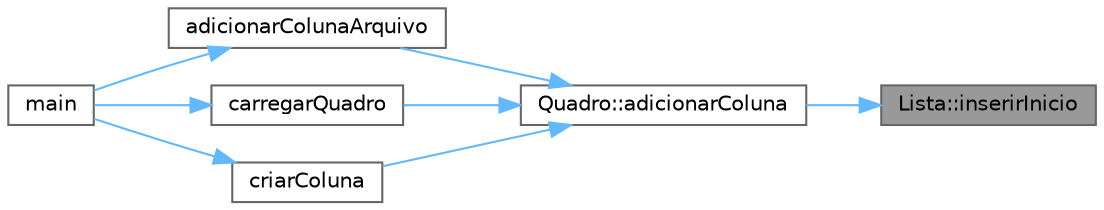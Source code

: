 digraph "Lista::inserirInicio"
{
 // INTERACTIVE_SVG=YES
 // LATEX_PDF_SIZE
  bgcolor="transparent";
  edge [fontname=Helvetica,fontsize=10,labelfontname=Helvetica,labelfontsize=10];
  node [fontname=Helvetica,fontsize=10,shape=box,height=0.2,width=0.4];
  rankdir="RL";
  Node1 [id="Node000001",label="Lista::inserirInicio",height=0.2,width=0.4,color="gray40", fillcolor="grey60", style="filled", fontcolor="black",tooltip="Insere uma coluna no início da lista."];
  Node1 -> Node2 [id="edge8_Node000001_Node000002",dir="back",color="steelblue1",style="solid",tooltip=" "];
  Node2 [id="Node000002",label="Quadro::adicionarColuna",height=0.2,width=0.4,color="grey40", fillcolor="white", style="filled",URL="$d1/d13/class_quadro.html#ae21d17fb833175bd68b00970c772fcd3",tooltip="Adiciona uma coluna ao quadro."];
  Node2 -> Node3 [id="edge9_Node000002_Node000003",dir="back",color="steelblue1",style="solid",tooltip=" "];
  Node3 [id="Node000003",label="adicionarColunaArquivo",height=0.2,width=0.4,color="grey40", fillcolor="white", style="filled",URL="$df/d0a/main_8cpp.html#adeb70abb0e6d3cf5e724363a38ce80ca",tooltip="Adiciona uma nova coluna do tipo \"arquivo\" ao quadro KanBan."];
  Node3 -> Node4 [id="edge10_Node000003_Node000004",dir="back",color="steelblue1",style="solid",tooltip=" "];
  Node4 [id="Node000004",label="main",height=0.2,width=0.4,color="grey40", fillcolor="white", style="filled",URL="$df/d0a/main_8cpp.html#ae66f6b31b5ad750f1fe042a706a4e3d4",tooltip=" "];
  Node2 -> Node5 [id="edge11_Node000002_Node000005",dir="back",color="steelblue1",style="solid",tooltip=" "];
  Node5 [id="Node000005",label="carregarQuadro",height=0.2,width=0.4,color="grey40", fillcolor="white", style="filled",URL="$df/d0a/main_8cpp.html#ac19c0f76269ed6195cad2776a32e04f1",tooltip="Carrega um quadro KanBan a partir de um arquivo."];
  Node5 -> Node4 [id="edge12_Node000005_Node000004",dir="back",color="steelblue1",style="solid",tooltip=" "];
  Node2 -> Node6 [id="edge13_Node000002_Node000006",dir="back",color="steelblue1",style="solid",tooltip=" "];
  Node6 [id="Node000006",label="criarColuna",height=0.2,width=0.4,color="grey40", fillcolor="white", style="filled",URL="$df/d0a/main_8cpp.html#a48e1cbf9de98941d548837997b582870",tooltip="Cria e adiciona uma nova coluna ao quadro KanBan."];
  Node6 -> Node4 [id="edge14_Node000006_Node000004",dir="back",color="steelblue1",style="solid",tooltip=" "];
}

